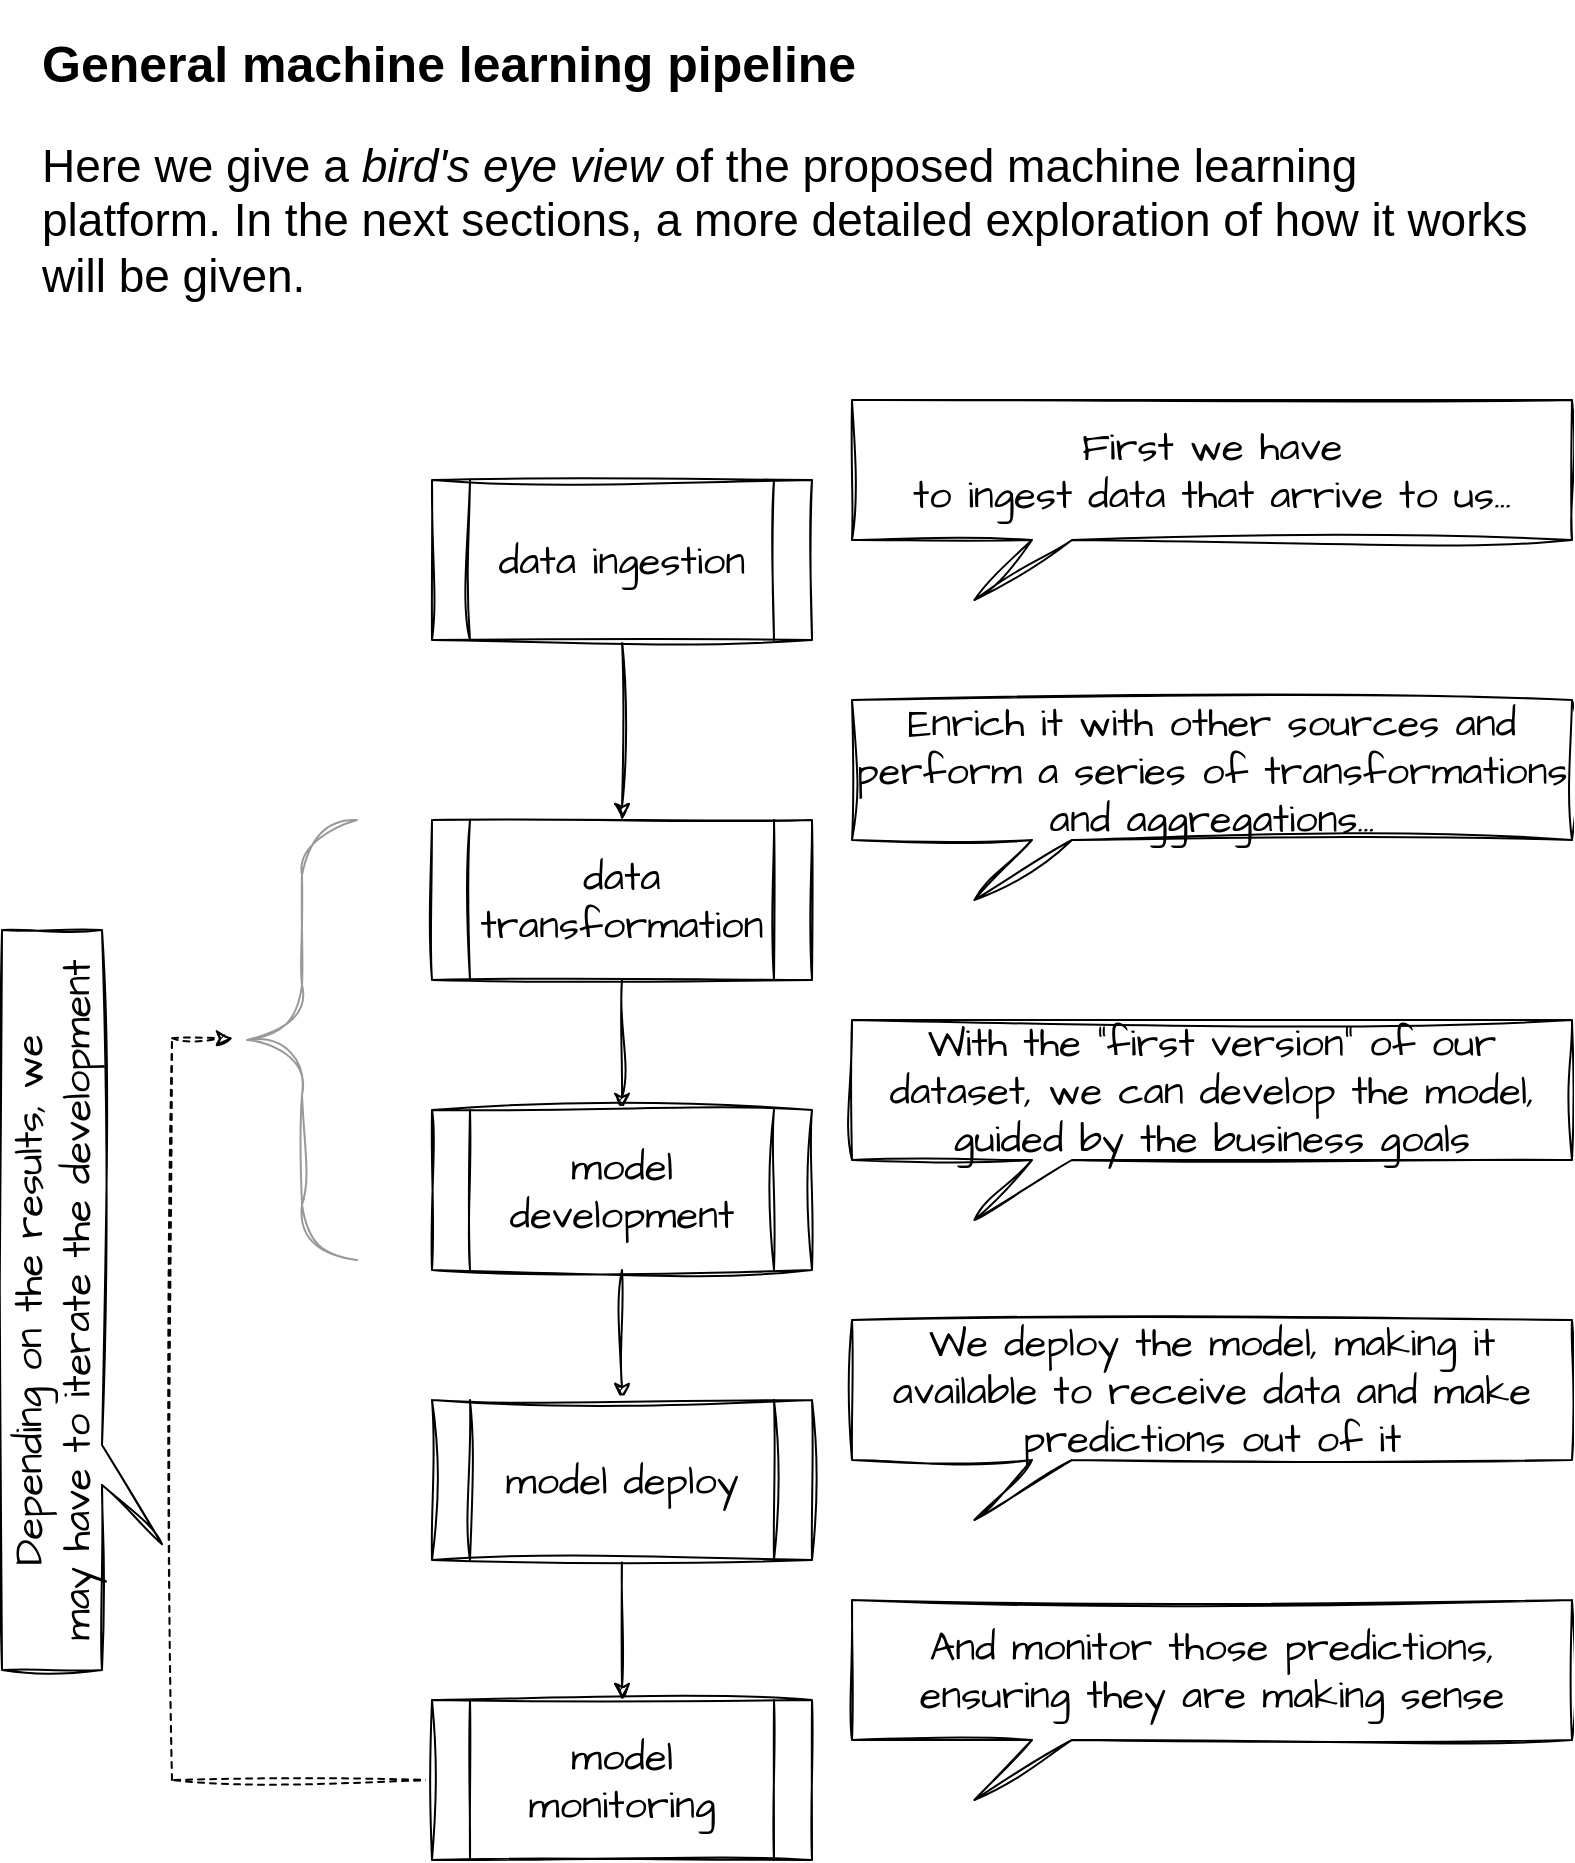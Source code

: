 <mxfile version="20.4.0" type="device" pages="5"><diagram id="6WVYnbTEgm38lUUUvwKo" name="bird's eye view"><mxGraphModel dx="1298" dy="723" grid="1" gridSize="10" guides="1" tooltips="1" connect="1" arrows="1" fold="1" page="1" pageScale="1" pageWidth="827" pageHeight="1169" math="0" shadow="0"><root><mxCell id="0"/><mxCell id="1" parent="0"/><mxCell id="4T22E4tAu8NPKanJZ56_-1" value="&lt;h1 style=&quot;font-size: 25px;&quot;&gt;&lt;font style=&quot;font-size: 25px;&quot;&gt;General machine learning pipeline&lt;/font&gt;&lt;/h1&gt;&lt;p style=&quot;font-size: 23px;&quot;&gt;Here we give a &lt;i&gt;bird's eye view&lt;/i&gt; of the proposed machine learning platform. In the next sections, a more detailed exploration of how it works will be given.&lt;/p&gt;" style="text;html=1;strokeColor=none;fillColor=none;spacing=5;spacingTop=-20;whiteSpace=wrap;overflow=hidden;rounded=0;sketch=1;" vertex="1" parent="1"><mxGeometry x="40" y="40" width="760" height="190" as="geometry"/></mxCell><mxCell id="4T22E4tAu8NPKanJZ56_-92" style="edgeStyle=orthogonalEdgeStyle;rounded=0;sketch=1;hachureGap=4;jiggle=2;orthogonalLoop=1;jettySize=auto;html=1;fontFamily=Architects Daughter;fontSource=https%3A%2F%2Ffonts.googleapis.com%2Fcss%3Ffamily%3DArchitects%2BDaughter;fontSize=20;" edge="1" parent="1" source="4T22E4tAu8NPKanJZ56_-90" target="4T22E4tAu8NPKanJZ56_-91"><mxGeometry relative="1" as="geometry"/></mxCell><mxCell id="4T22E4tAu8NPKanJZ56_-90" value="data ingestion" style="shape=process;whiteSpace=wrap;html=1;backgroundOutline=1;sketch=1;hachureGap=4;jiggle=2;fontFamily=Architects Daughter;fontSource=https%3A%2F%2Ffonts.googleapis.com%2Fcss%3Ffamily%3DArchitects%2BDaughter;fontSize=20;" vertex="1" parent="1"><mxGeometry x="240" y="270" width="190" height="80" as="geometry"/></mxCell><mxCell id="USQ8xky02uRPuMWBhhD3-3" style="edgeStyle=orthogonalEdgeStyle;rounded=0;sketch=1;hachureGap=4;jiggle=2;orthogonalLoop=1;jettySize=auto;html=1;entryX=0.5;entryY=0;entryDx=0;entryDy=0;fontFamily=Architects Daughter;fontSource=https%3A%2F%2Ffonts.googleapis.com%2Fcss%3Ffamily%3DArchitects%2BDaughter;fontSize=20;" edge="1" parent="1" source="4T22E4tAu8NPKanJZ56_-91" target="4T22E4tAu8NPKanJZ56_-93"><mxGeometry relative="1" as="geometry"/></mxCell><mxCell id="4T22E4tAu8NPKanJZ56_-91" value="data transformation" style="shape=process;whiteSpace=wrap;html=1;backgroundOutline=1;sketch=1;hachureGap=4;jiggle=2;fontFamily=Architects Daughter;fontSource=https%3A%2F%2Ffonts.googleapis.com%2Fcss%3Ffamily%3DArchitects%2BDaughter;fontSize=20;" vertex="1" parent="1"><mxGeometry x="240" y="440" width="190" height="80" as="geometry"/></mxCell><mxCell id="USQ8xky02uRPuMWBhhD3-4" style="edgeStyle=orthogonalEdgeStyle;rounded=0;sketch=1;hachureGap=4;jiggle=2;orthogonalLoop=1;jettySize=auto;html=1;fontFamily=Architects Daughter;fontSource=https%3A%2F%2Ffonts.googleapis.com%2Fcss%3Ffamily%3DArchitects%2BDaughter;fontSize=20;" edge="1" parent="1" source="4T22E4tAu8NPKanJZ56_-93" target="4T22E4tAu8NPKanJZ56_-97"><mxGeometry relative="1" as="geometry"/></mxCell><mxCell id="4T22E4tAu8NPKanJZ56_-93" value="model development" style="shape=process;whiteSpace=wrap;html=1;backgroundOutline=1;sketch=1;hachureGap=4;jiggle=2;fontFamily=Architects Daughter;fontSource=https%3A%2F%2Ffonts.googleapis.com%2Fcss%3Ffamily%3DArchitects%2BDaughter;fontSize=20;" vertex="1" parent="1"><mxGeometry x="240" y="585" width="190" height="80" as="geometry"/></mxCell><mxCell id="USQ8xky02uRPuMWBhhD3-5" style="edgeStyle=orthogonalEdgeStyle;rounded=0;sketch=1;hachureGap=4;jiggle=2;orthogonalLoop=1;jettySize=auto;html=1;fontFamily=Architects Daughter;fontSource=https%3A%2F%2Ffonts.googleapis.com%2Fcss%3Ffamily%3DArchitects%2BDaughter;fontSize=20;" edge="1" parent="1" source="4T22E4tAu8NPKanJZ56_-97" target="4T22E4tAu8NPKanJZ56_-98"><mxGeometry relative="1" as="geometry"/></mxCell><mxCell id="4T22E4tAu8NPKanJZ56_-97" value="model deploy" style="shape=process;whiteSpace=wrap;html=1;backgroundOutline=1;sketch=1;hachureGap=4;jiggle=2;fontFamily=Architects Daughter;fontSource=https%3A%2F%2Ffonts.googleapis.com%2Fcss%3Ffamily%3DArchitects%2BDaughter;fontSize=20;" vertex="1" parent="1"><mxGeometry x="240" y="730" width="190" height="80" as="geometry"/></mxCell><mxCell id="USQ8xky02uRPuMWBhhD3-7" style="edgeStyle=orthogonalEdgeStyle;rounded=0;sketch=1;hachureGap=4;jiggle=2;orthogonalLoop=1;jettySize=auto;html=1;entryX=0.504;entryY=0.007;entryDx=0;entryDy=0;entryPerimeter=0;fontFamily=Architects Daughter;fontSource=https%3A%2F%2Ffonts.googleapis.com%2Fcss%3Ffamily%3DArchitects%2BDaughter;fontSize=20;dashed=1;" edge="1" parent="1" source="4T22E4tAu8NPKanJZ56_-98" target="USQ8xky02uRPuMWBhhD3-6"><mxGeometry relative="1" as="geometry"><Array as="points"><mxPoint x="110" y="920"/><mxPoint x="110" y="549"/></Array></mxGeometry></mxCell><mxCell id="4T22E4tAu8NPKanJZ56_-98" value="model monitoring" style="shape=process;whiteSpace=wrap;html=1;backgroundOutline=1;sketch=1;hachureGap=4;jiggle=2;fontFamily=Architects Daughter;fontSource=https%3A%2F%2Ffonts.googleapis.com%2Fcss%3Ffamily%3DArchitects%2BDaughter;fontSize=20;" vertex="1" parent="1"><mxGeometry x="240" y="880" width="190" height="80" as="geometry"/></mxCell><mxCell id="USQ8xky02uRPuMWBhhD3-6" value="" style="labelPosition=right;align=left;strokeWidth=1;shape=mxgraph.mockup.markup.curlyBrace;html=1;shadow=0;dashed=0;strokeColor=#999999;direction=north;sketch=1;hachureGap=4;jiggle=2;fontFamily=Architects Daughter;fontSource=https%3A%2F%2Ffonts.googleapis.com%2Fcss%3Ffamily%3DArchitects%2BDaughter;fontSize=20;" vertex="1" parent="1"><mxGeometry x="140" y="440" width="70" height="220" as="geometry"/></mxCell><mxCell id="USQ8xky02uRPuMWBhhD3-8" value="First we have &lt;br&gt;to ingest data that arrive to us..." style="shape=callout;whiteSpace=wrap;html=1;perimeter=calloutPerimeter;sketch=1;hachureGap=4;jiggle=2;fontFamily=Architects Daughter;fontSource=https%3A%2F%2Ffonts.googleapis.com%2Fcss%3Ffamily%3DArchitects%2BDaughter;fontSize=20;size=30;position=0.25;position2=0.17;" vertex="1" parent="1"><mxGeometry x="450" y="230" width="360" height="100" as="geometry"/></mxCell><mxCell id="USQ8xky02uRPuMWBhhD3-9" value="Enrich it with other sources and perform a series of transformations and aggregations..." style="shape=callout;whiteSpace=wrap;html=1;perimeter=calloutPerimeter;sketch=1;hachureGap=4;jiggle=2;fontFamily=Architects Daughter;fontSource=https%3A%2F%2Ffonts.googleapis.com%2Fcss%3Ffamily%3DArchitects%2BDaughter;fontSize=20;size=30;position=0.25;position2=0.17;" vertex="1" parent="1"><mxGeometry x="450" y="380" width="360" height="100" as="geometry"/></mxCell><mxCell id="USQ8xky02uRPuMWBhhD3-10" value="With the &quot;first version&quot; of our dataset, we can develop the model, guided by the business goals" style="shape=callout;whiteSpace=wrap;html=1;perimeter=calloutPerimeter;sketch=1;hachureGap=4;jiggle=2;fontFamily=Architects Daughter;fontSource=https%3A%2F%2Ffonts.googleapis.com%2Fcss%3Ffamily%3DArchitects%2BDaughter;fontSize=20;size=30;position=0.25;position2=0.17;" vertex="1" parent="1"><mxGeometry x="450" y="540" width="360" height="100" as="geometry"/></mxCell><mxCell id="USQ8xky02uRPuMWBhhD3-11" value="We deploy the model, making it available to receive data and make predictions out of it" style="shape=callout;whiteSpace=wrap;html=1;perimeter=calloutPerimeter;sketch=1;hachureGap=4;jiggle=2;fontFamily=Architects Daughter;fontSource=https%3A%2F%2Ffonts.googleapis.com%2Fcss%3Ffamily%3DArchitects%2BDaughter;fontSize=20;size=30;position=0.25;position2=0.17;" vertex="1" parent="1"><mxGeometry x="450" y="690" width="360" height="100" as="geometry"/></mxCell><mxCell id="USQ8xky02uRPuMWBhhD3-12" value="And monitor those predictions, ensuring they are making sense" style="shape=callout;whiteSpace=wrap;html=1;perimeter=calloutPerimeter;sketch=1;hachureGap=4;jiggle=2;fontFamily=Architects Daughter;fontSource=https%3A%2F%2Ffonts.googleapis.com%2Fcss%3Ffamily%3DArchitects%2BDaughter;fontSize=20;size=30;position=0.25;position2=0.17;" vertex="1" parent="1"><mxGeometry x="450" y="830" width="360" height="100" as="geometry"/></mxCell><mxCell id="USQ8xky02uRPuMWBhhD3-14" value="Depending on the results, we&lt;br&gt;may have to iterate the development" style="shape=callout;whiteSpace=wrap;html=1;perimeter=calloutPerimeter;sketch=1;hachureGap=4;jiggle=2;fontFamily=Architects Daughter;fontSource=https%3A%2F%2Ffonts.googleapis.com%2Fcss%3Ffamily%3DArchitects%2BDaughter;fontSize=20;size=30;position=0.25;position2=0.17;rotation=-90;" vertex="1" parent="1"><mxGeometry x="-120" y="640" width="370" height="80" as="geometry"/></mxCell></root></mxGraphModel></diagram><diagram id="YW7PlGub6UqoMnL0YNGQ" name="up to model development"><mxGraphModel dx="1298" dy="723" grid="1" gridSize="10" guides="1" tooltips="1" connect="1" arrows="1" fold="1" page="1" pageScale="1" pageWidth="827" pageHeight="1169" math="0" shadow="0"><root><mxCell id="0"/><mxCell id="1" parent="0"/><mxCell id="pjZUYcWBMNAyWfWwjMvG-1" value="data transformation" style="rounded=0;whiteSpace=wrap;html=1;sketch=1;verticalAlign=bottom;align=right;fontFamily=Architects Daughter;fontSource=https%3A%2F%2Ffonts.googleapis.com%2Fcss%3Ffamily%3DArchitects%2BDaughter;fontSize=20;" vertex="1" parent="1"><mxGeometry x="30" y="670" width="766" height="280" as="geometry"/></mxCell><mxCell id="pjZUYcWBMNAyWfWwjMvG-2" value="data ingestion" style="rounded=0;whiteSpace=wrap;html=1;verticalAlign=bottom;align=right;sketch=1;fontFamily=Architects Daughter;fontSource=https%3A%2F%2Ffonts.googleapis.com%2Fcss%3Ffamily%3DArchitects%2BDaughter;fontSize=20;" vertex="1" parent="1"><mxGeometry x="32" y="320" width="766" height="190" as="geometry"/></mxCell><mxCell id="pjZUYcWBMNAyWfWwjMvG-3" style="edgeStyle=orthogonalEdgeStyle;rounded=0;orthogonalLoop=1;jettySize=auto;html=1;sketch=1;" edge="1" parent="1" source="pjZUYcWBMNAyWfWwjMvG-4" target="pjZUYcWBMNAyWfWwjMvG-6"><mxGeometry relative="1" as="geometry"/></mxCell><mxCell id="dGg-Y_JKCph25elhxfZc-3" style="edgeStyle=orthogonalEdgeStyle;rounded=0;sketch=1;hachureGap=4;jiggle=2;orthogonalLoop=1;jettySize=auto;html=1;fontFamily=Architects Daughter;fontSource=https%3A%2F%2Ffonts.googleapis.com%2Fcss%3Ffamily%3DArchitects%2BDaughter;fontSize=14;" edge="1" parent="1" source="pjZUYcWBMNAyWfWwjMvG-4" target="dGg-Y_JKCph25elhxfZc-2"><mxGeometry relative="1" as="geometry"/></mxCell><mxCell id="pjZUYcWBMNAyWfWwjMvG-4" value="single file validation&amp;nbsp;" style="shape=process;whiteSpace=wrap;html=1;backgroundOutline=1;sketch=1;fontFamily=Architects Daughter;fontSource=https%3A%2F%2Ffonts.googleapis.com%2Fcss%3Ffamily%3DArchitects%2BDaughter;" vertex="1" parent="1"><mxGeometry x="232" y="390" width="120" height="60" as="geometry"/></mxCell><mxCell id="pjZUYcWBMNAyWfWwjMvG-5" style="edgeStyle=orthogonalEdgeStyle;rounded=0;orthogonalLoop=1;jettySize=auto;html=1;sketch=1;" edge="1" parent="1" source="pjZUYcWBMNAyWfWwjMvG-6" target="pjZUYcWBMNAyWfWwjMvG-7"><mxGeometry relative="1" as="geometry"/></mxCell><mxCell id="pjZUYcWBMNAyWfWwjMvG-6" value="file ingestion process" style="shape=process;whiteSpace=wrap;html=1;backgroundOutline=1;sketch=1;fontFamily=Architects Daughter;fontSource=https%3A%2F%2Ffonts.googleapis.com%2Fcss%3Ffamily%3DArchitects%2BDaughter;" vertex="1" parent="1"><mxGeometry x="406" y="390" width="120" height="60" as="geometry"/></mxCell><mxCell id="pjZUYcWBMNAyWfWwjMvG-7" value="raw&lt;br style=&quot;font-size: 16px;&quot;&gt;data" style="shape=cylinder3;whiteSpace=wrap;html=1;boundedLbl=1;backgroundOutline=1;size=15;sketch=1;fontFamily=Architects Daughter;fontSource=https%3A%2F%2Ffonts.googleapis.com%2Fcss%3Ffamily%3DArchitects%2BDaughter;fontSize=16;" vertex="1" parent="1"><mxGeometry x="606" y="380" width="60" height="80" as="geometry"/></mxCell><mxCell id="pjZUYcWBMNAyWfWwjMvG-8" style="edgeStyle=orthogonalEdgeStyle;rounded=0;orthogonalLoop=1;jettySize=auto;html=1;entryX=0;entryY=0.5;entryDx=0;entryDy=0;sketch=1;" edge="1" parent="1" source="pjZUYcWBMNAyWfWwjMvG-9" target="pjZUYcWBMNAyWfWwjMvG-4"><mxGeometry relative="1" as="geometry"/></mxCell><mxCell id="pjZUYcWBMNAyWfWwjMvG-9" value="" style="whiteSpace=wrap;html=1;shape=mxgraph.basic.document;sketch=1;" vertex="1" parent="1"><mxGeometry x="88" y="370" width="40" height="60" as="geometry"/></mxCell><mxCell id="pjZUYcWBMNAyWfWwjMvG-10" style="edgeStyle=orthogonalEdgeStyle;rounded=0;orthogonalLoop=1;jettySize=auto;html=1;sketch=1;" edge="1" parent="1" source="pjZUYcWBMNAyWfWwjMvG-11" target="pjZUYcWBMNAyWfWwjMvG-4"><mxGeometry relative="1" as="geometry"/></mxCell><mxCell id="pjZUYcWBMNAyWfWwjMvG-11" value="" style="whiteSpace=wrap;html=1;shape=mxgraph.basic.document;sketch=1;" vertex="1" parent="1"><mxGeometry x="98" y="390" width="40" height="60" as="geometry"/></mxCell><mxCell id="pjZUYcWBMNAyWfWwjMvG-12" style="edgeStyle=orthogonalEdgeStyle;rounded=0;orthogonalLoop=1;jettySize=auto;html=1;entryX=0;entryY=0.5;entryDx=0;entryDy=0;sketch=1;" edge="1" parent="1" source="pjZUYcWBMNAyWfWwjMvG-13" target="pjZUYcWBMNAyWfWwjMvG-4"><mxGeometry relative="1" as="geometry"/></mxCell><mxCell id="pjZUYcWBMNAyWfWwjMvG-13" value="" style="whiteSpace=wrap;html=1;shape=mxgraph.basic.document;sketch=1;" vertex="1" parent="1"><mxGeometry x="108" y="410" width="40" height="60" as="geometry"/></mxCell><mxCell id="pjZUYcWBMNAyWfWwjMvG-14" style="edgeStyle=orthogonalEdgeStyle;rounded=0;sketch=1;hachureGap=4;jiggle=2;orthogonalLoop=1;jettySize=auto;html=1;entryX=0;entryY=0;entryDx=0;entryDy=52.5;entryPerimeter=0;fontFamily=Architects Daughter;fontSource=https%3A%2F%2Ffonts.googleapis.com%2Fcss%3Ffamily%3DArchitects%2BDaughter;fontSize=16;" edge="1" parent="1" source="pjZUYcWBMNAyWfWwjMvG-18" target="pjZUYcWBMNAyWfWwjMvG-20"><mxGeometry relative="1" as="geometry"/></mxCell><mxCell id="pjZUYcWBMNAyWfWwjMvG-15" style="edgeStyle=orthogonalEdgeStyle;rounded=0;sketch=1;hachureGap=4;jiggle=2;orthogonalLoop=1;jettySize=auto;html=1;entryX=0;entryY=0.5;entryDx=0;entryDy=0;entryPerimeter=0;fontFamily=Architects Daughter;fontSource=https%3A%2F%2Ffonts.googleapis.com%2Fcss%3Ffamily%3DArchitects%2BDaughter;fontSize=16;" edge="1" parent="1" source="pjZUYcWBMNAyWfWwjMvG-18" target="pjZUYcWBMNAyWfWwjMvG-21"><mxGeometry relative="1" as="geometry"/></mxCell><mxCell id="OeoiRnhttSWhM6bap4WU-4" style="edgeStyle=orthogonalEdgeStyle;rounded=0;sketch=1;hachureGap=4;jiggle=2;orthogonalLoop=1;jettySize=auto;html=1;entryX=1;entryY=0.5;entryDx=0;entryDy=0;fontFamily=Architects Daughter;fontSource=https%3A%2F%2Ffonts.googleapis.com%2Fcss%3Ffamily%3DArchitects%2BDaughter;fontSize=20;" edge="1" parent="1" source="pjZUYcWBMNAyWfWwjMvG-18" target="OeoiRnhttSWhM6bap4WU-3"><mxGeometry relative="1" as="geometry"/></mxCell><mxCell id="OeoiRnhttSWhM6bap4WU-7" style="edgeStyle=orthogonalEdgeStyle;rounded=0;sketch=1;hachureGap=4;jiggle=2;orthogonalLoop=1;jettySize=auto;html=1;fontFamily=Architects Daughter;fontSource=https%3A%2F%2Ffonts.googleapis.com%2Fcss%3Ffamily%3DArchitects%2BDaughter;fontSize=13;" edge="1" parent="1" source="pjZUYcWBMNAyWfWwjMvG-18" target="pjZUYcWBMNAyWfWwjMvG-7"><mxGeometry relative="1" as="geometry"/></mxCell><mxCell id="pjZUYcWBMNAyWfWwjMvG-18" value="Data preparation" style="shape=process;whiteSpace=wrap;html=1;backgroundOutline=1;sketch=1;hachureGap=4;jiggle=2;fontFamily=Architects Daughter;fontSource=https%3A%2F%2Ffonts.googleapis.com%2Fcss%3Ffamily%3DArchitects%2BDaughter;fontSize=15;" vertex="1" parent="1"><mxGeometry x="421" y="780" width="120" height="60" as="geometry"/></mxCell><mxCell id="pjZUYcWBMNAyWfWwjMvG-19" value="&lt;font style=&quot;font-size: 14px;&quot;&gt;transformed&lt;br&gt;data&lt;/font&gt;" style="shape=cylinder3;whiteSpace=wrap;html=1;boundedLbl=1;backgroundOutline=1;size=15;sketch=1;fontFamily=Architects Daughter;fontSource=https%3A%2F%2Ffonts.googleapis.com%2Fcss%3Ffamily%3DArchitects%2BDaughter;" vertex="1" parent="1"><mxGeometry x="91" y="755" width="97" height="110" as="geometry"/></mxCell><mxCell id="pjZUYcWBMNAyWfWwjMvG-20" value="&lt;font style=&quot;font-size: 13px;&quot;&gt;Geographical&lt;br&gt;information&lt;/font&gt;" style="shape=cylinder3;whiteSpace=wrap;html=1;boundedLbl=1;backgroundOutline=1;size=15;sketch=1;fontFamily=Architects Daughter;fontSource=https%3A%2F%2Ffonts.googleapis.com%2Fcss%3Ffamily%3DArchitects%2BDaughter;" vertex="1" parent="1"><mxGeometry x="666" y="710" width="90" height="80" as="geometry"/></mxCell><mxCell id="pjZUYcWBMNAyWfWwjMvG-21" value="&lt;font style=&quot;font-size: 13px;&quot;&gt;third party&lt;br&gt;information&lt;/font&gt;" style="shape=cylinder3;whiteSpace=wrap;html=1;boundedLbl=1;backgroundOutline=1;size=15;sketch=1;fontFamily=Architects Daughter;fontSource=https%3A%2F%2Ffonts.googleapis.com%2Fcss%3Ffamily%3DArchitects%2BDaughter;" vertex="1" parent="1"><mxGeometry x="666" y="840" width="90" height="80" as="geometry"/></mxCell><mxCell id="pjZUYcWBMNAyWfWwjMvG-24" value="&lt;font style=&quot;font-size: 26px;&quot;&gt;...&lt;/font&gt;" style="text;html=1;strokeColor=none;fillColor=none;align=center;verticalAlign=middle;whiteSpace=wrap;rounded=0;sketch=1;hachureGap=4;jiggle=2;fontFamily=Architects Daughter;fontSource=https%3A%2F%2Ffonts.googleapis.com%2Fcss%3Ffamily%3DArchitects%2BDaughter;fontSize=15;" vertex="1" parent="1"><mxGeometry x="681" y="795" width="60" height="30" as="geometry"/></mxCell><mxCell id="pjZUYcWBMNAyWfWwjMvG-31" style="edgeStyle=orthogonalEdgeStyle;rounded=0;sketch=1;hachureGap=4;jiggle=2;orthogonalLoop=1;jettySize=auto;html=1;exitX=0.5;exitY=1;exitDx=0;exitDy=0;fontFamily=Architects Daughter;fontSource=https%3A%2F%2Ffonts.googleapis.com%2Fcss%3Ffamily%3DArchitects%2BDaughter;fontSize=20;" edge="1" parent="1" source="pjZUYcWBMNAyWfWwjMvG-1" target="pjZUYcWBMNAyWfWwjMvG-1"><mxGeometry relative="1" as="geometry"/></mxCell><mxCell id="OeoiRnhttSWhM6bap4WU-1" value="&lt;h1 style=&quot;&quot;&gt;&lt;span style=&quot;background-color: initial; font-size: 25px;&quot;&gt;Feeding data to our model&lt;/span&gt;&lt;/h1&gt;&lt;h1 style=&quot;&quot;&gt;&lt;span style=&quot;font-size: 23px; font-weight: 400;&quot;&gt;First we have to have clean data to consume!&lt;/span&gt;&lt;/h1&gt;" style="text;html=1;strokeColor=none;fillColor=none;spacing=5;spacingTop=-20;whiteSpace=wrap;overflow=hidden;rounded=0;sketch=1;" vertex="1" parent="1"><mxGeometry x="40" y="40" width="760" height="110" as="geometry"/></mxCell><mxCell id="OeoiRnhttSWhM6bap4WU-5" style="edgeStyle=orthogonalEdgeStyle;rounded=0;sketch=1;hachureGap=4;jiggle=2;orthogonalLoop=1;jettySize=auto;html=1;fontFamily=Architects Daughter;fontSource=https%3A%2F%2Ffonts.googleapis.com%2Fcss%3Ffamily%3DArchitects%2BDaughter;fontSize=20;" edge="1" parent="1" source="OeoiRnhttSWhM6bap4WU-3" target="pjZUYcWBMNAyWfWwjMvG-19"><mxGeometry relative="1" as="geometry"/></mxCell><mxCell id="OeoiRnhttSWhM6bap4WU-3" value="Data&lt;br&gt;dump" style="shape=process;whiteSpace=wrap;html=1;backgroundOutline=1;sketch=1;hachureGap=4;jiggle=2;fontFamily=Architects Daughter;fontSource=https%3A%2F%2Ffonts.googleapis.com%2Fcss%3Ffamily%3DArchitects%2BDaughter;fontSize=15;" vertex="1" parent="1"><mxGeometry x="260" y="780" width="120" height="60" as="geometry"/></mxCell><mxCell id="dGg-Y_JKCph25elhxfZc-1" value="A series of files containing the data arrive and we perform some validations, to ensure they are correctly formatted and contain the expected fields. After that, we perform a process to ingest data into a raw database." style="shape=callout;whiteSpace=wrap;html=1;perimeter=calloutPerimeter;sketch=1;hachureGap=4;jiggle=2;fontFamily=Architects Daughter;fontSource=https%3A%2F%2Ffonts.googleapis.com%2Fcss%3Ffamily%3DArchitects%2BDaughter;fontSize=14;" vertex="1" parent="1"><mxGeometry x="351" y="200" width="445" height="120" as="geometry"/></mxCell><mxCell id="dGg-Y_JKCph25elhxfZc-2" value="Warning if error % is too high" style="rounded=1;whiteSpace=wrap;html=1;arcSize=50;strokeColor=none;strokeWidth=1;fillColor=#FFBC26;fontColor=#000000;whiteSpace=wrap;align=center;verticalAlign=middle;spacingLeft=0;fontStyle=1;fontSize=14;spacing=10;sketch=1;hachureGap=4;jiggle=2;fontFamily=Architects Daughter;fontSource=https%3A%2F%2Ffonts.googleapis.com%2Fcss%3Ffamily%3DArchitects%2BDaughter;" vertex="1" parent="1"><mxGeometry x="213.75" y="330" width="156.5" height="40" as="geometry"/></mxCell><mxCell id="dGg-Y_JKCph25elhxfZc-5" value="Once we have ingested the data, we can merge fields from other datasets of interest, clean data, run all steps that involve aggregations, statistical calculations, and more. In the end, we save the transformed dataset to be consumed by the model." style="shape=callout;whiteSpace=wrap;html=1;perimeter=calloutPerimeter;sketch=1;hachureGap=4;jiggle=2;fontFamily=Architects Daughter;fontSource=https%3A%2F%2Ffonts.googleapis.com%2Fcss%3Ffamily%3DArchitects%2BDaughter;fontSize=14;position2=0.54;" vertex="1" parent="1"><mxGeometry x="30" y="540" width="445" height="120" as="geometry"/></mxCell></root></mxGraphModel></diagram><diagram id="vZ9OSE5JKaDnE--00Ia2" name="deploy &amp; model monitoring"><mxGraphModel dx="1298" dy="723" grid="1" gridSize="10" guides="1" tooltips="1" connect="1" arrows="1" fold="1" page="1" pageScale="1" pageWidth="827" pageHeight="1169" math="0" shadow="0"><root><mxCell id="0"/><mxCell id="1" parent="0"/><mxCell id="ASHYQNR1Q5_elvpxpa33-7" value="model monitoring" style="rounded=0;whiteSpace=wrap;html=1;verticalAlign=bottom;align=right;sketch=1;fontFamily=Architects Daughter;fontSource=https%3A%2F%2Ffonts.googleapis.com%2Fcss%3Ffamily%3DArchitects%2BDaughter;fontSize=20;" vertex="1" parent="1"><mxGeometry x="40" y="970" width="766" height="180" as="geometry"/></mxCell><mxCell id="qjvue-ZPYrLCcD1me_hX-23" value="batch" style="rounded=0;whiteSpace=wrap;html=1;sketch=1;hachureGap=4;jiggle=2;fontFamily=Architects Daughter;fontSource=https%3A%2F%2Ffonts.googleapis.com%2Fcss%3Ffamily%3DArchitects%2BDaughter;fontSize=14;verticalAlign=bottom;" vertex="1" parent="1"><mxGeometry x="85" y="990" width="95" height="150" as="geometry"/></mxCell><mxCell id="YjMOt2MhaCKg7nJ4O3JN-1" value="&lt;h1 style=&quot;&quot;&gt;&lt;span style=&quot;background-color: initial; font-size: 25px;&quot;&gt;Model development&lt;/span&gt;&lt;/h1&gt;&lt;h1 style=&quot;&quot;&gt;&lt;span style=&quot;font-size: 23px; font-weight: 400;&quot;&gt;It's time to develop our model!&lt;/span&gt;&lt;/h1&gt;" style="text;html=1;strokeColor=none;fillColor=none;spacing=5;spacingTop=-20;whiteSpace=wrap;overflow=hidden;rounded=0;sketch=1;" vertex="1" parent="1"><mxGeometry x="40" y="40" width="760" height="190" as="geometry"/></mxCell><mxCell id="Dr4r6GPugQtOm7gEBvnd-1" value="model deploy" style="rounded=0;whiteSpace=wrap;html=1;verticalAlign=bottom;align=right;sketch=1;fontFamily=Architects Daughter;fontSource=https%3A%2F%2Ffonts.googleapis.com%2Fcss%3Ffamily%3DArchitects%2BDaughter;fontSize=20;" vertex="1" parent="1"><mxGeometry x="37" y="660" width="766" height="180" as="geometry"/></mxCell><mxCell id="ASHYQNR1Q5_elvpxpa33-8" value="predictions" style="shape=cylinder3;whiteSpace=wrap;html=1;boundedLbl=1;backgroundOutline=1;size=15;sketch=1;hachureGap=4;jiggle=2;fontFamily=Architects Daughter;fontSource=https%3A%2F%2Ffonts.googleapis.com%2Fcss%3Ffamily%3DArchitects%2BDaughter;fontSize=14;" vertex="1" parent="1"><mxGeometry x="585" y="1025" width="60" height="80" as="geometry"/></mxCell><mxCell id="ASHYQNR1Q5_elvpxpa33-11" value="We use the model to make predictions of the data batch and store the results to analyse model quality, perform audits..." style="shape=callout;whiteSpace=wrap;html=1;perimeter=calloutPerimeter;sketch=1;hachureGap=4;jiggle=2;fontFamily=Architects Daughter;fontSource=https%3A%2F%2Ffonts.googleapis.com%2Fcss%3Ffamily%3DArchitects%2BDaughter;fontSize=14;size=30;position=0.17;position2=0.08;" vertex="1" parent="1"><mxGeometry x="460" y="880" width="343" height="90" as="geometry"/></mxCell><mxCell id="8IvNH2EQ92fWUldAPg9U-1" value="model development" style="rounded=0;whiteSpace=wrap;html=1;sketch=1;verticalAlign=top;align=right;fontFamily=Architects Daughter;fontSource=https%3A%2F%2Ffonts.googleapis.com%2Fcss%3Ffamily%3DArchitects%2BDaughter;fontSize=20;" vertex="1" parent="1"><mxGeometry x="34" y="240" width="766" height="280" as="geometry"/></mxCell><mxCell id="8IvNH2EQ92fWUldAPg9U-4" style="edgeStyle=orthogonalEdgeStyle;rounded=0;sketch=1;hachureGap=4;jiggle=2;orthogonalLoop=1;jettySize=auto;html=1;fontFamily=Architects Daughter;fontSource=https%3A%2F%2Ffonts.googleapis.com%2Fcss%3Ffamily%3DArchitects%2BDaughter;fontSize=14;" edge="1" parent="1" source="8IvNH2EQ92fWUldAPg9U-5" target="8IvNH2EQ92fWUldAPg9U-7"><mxGeometry relative="1" as="geometry"/></mxCell><mxCell id="Ags47CLwEw9BouFvsQqp-6" style="edgeStyle=orthogonalEdgeStyle;rounded=0;sketch=1;hachureGap=4;jiggle=2;orthogonalLoop=1;jettySize=auto;html=1;entryX=1;entryY=0.5;entryDx=0;entryDy=0;fontFamily=Architects Daughter;fontSource=https%3A%2F%2Ffonts.googleapis.com%2Fcss%3Ffamily%3DArchitects%2BDaughter;fontSize=14;" edge="1" parent="1" source="8IvNH2EQ92fWUldAPg9U-5" target="Ags47CLwEw9BouFvsQqp-5"><mxGeometry relative="1" as="geometry"/></mxCell><mxCell id="Ags47CLwEw9BouFvsQqp-7" style="edgeStyle=orthogonalEdgeStyle;rounded=0;sketch=1;hachureGap=4;jiggle=2;orthogonalLoop=1;jettySize=auto;html=1;fontFamily=Architects Daughter;fontSource=https%3A%2F%2Ffonts.googleapis.com%2Fcss%3Ffamily%3DArchitects%2BDaughter;fontSize=14;" edge="1" parent="1" source="8IvNH2EQ92fWUldAPg9U-5" target="Ags47CLwEw9BouFvsQqp-1"><mxGeometry relative="1" as="geometry"/></mxCell><mxCell id="Ags47CLwEw9BouFvsQqp-8" style="edgeStyle=orthogonalEdgeStyle;rounded=0;sketch=1;hachureGap=4;jiggle=2;orthogonalLoop=1;jettySize=auto;html=1;entryX=1;entryY=0.5;entryDx=0;entryDy=0;fontFamily=Architects Daughter;fontSource=https%3A%2F%2Ffonts.googleapis.com%2Fcss%3Ffamily%3DArchitects%2BDaughter;fontSize=14;" edge="1" parent="1" source="8IvNH2EQ92fWUldAPg9U-5" target="Ags47CLwEw9BouFvsQqp-2"><mxGeometry relative="1" as="geometry"/></mxCell><mxCell id="8IvNH2EQ92fWUldAPg9U-5" value="metrics&lt;br&gt;definition" style="shape=process;whiteSpace=wrap;html=1;backgroundOutline=1;sketch=1;hachureGap=4;jiggle=2;fontFamily=Architects Daughter;fontSource=https%3A%2F%2Ffonts.googleapis.com%2Fcss%3Ffamily%3DArchitects%2BDaughter;fontSize=14;" vertex="1" parent="1"><mxGeometry x="265" y="350" width="120" height="60" as="geometry"/></mxCell><mxCell id="8IvNH2EQ92fWUldAPg9U-6" style="edgeStyle=orthogonalEdgeStyle;rounded=0;sketch=1;hachureGap=4;jiggle=2;orthogonalLoop=1;jettySize=auto;html=1;fontFamily=Architects Daughter;fontSource=https%3A%2F%2Ffonts.googleapis.com%2Fcss%3Ffamily%3DArchitects%2BDaughter;fontSize=14;" edge="1" parent="1" source="8IvNH2EQ92fWUldAPg9U-7" target="8IvNH2EQ92fWUldAPg9U-9"><mxGeometry relative="1" as="geometry"/></mxCell><mxCell id="8IvNH2EQ92fWUldAPg9U-7" value="model&lt;br&gt;development" style="shape=process;whiteSpace=wrap;html=1;backgroundOutline=1;sketch=1;hachureGap=4;jiggle=2;fontFamily=Architects Daughter;fontSource=https%3A%2F%2Ffonts.googleapis.com%2Fcss%3Ffamily%3DArchitects%2BDaughter;fontSize=14;" vertex="1" parent="1"><mxGeometry x="451" y="350" width="120" height="60" as="geometry"/></mxCell><mxCell id="qjvue-ZPYrLCcD1me_hX-6" style="edgeStyle=orthogonalEdgeStyle;rounded=0;sketch=1;hachureGap=4;jiggle=2;orthogonalLoop=1;jettySize=auto;html=1;fontFamily=Architects Daughter;fontSource=https%3A%2F%2Ffonts.googleapis.com%2Fcss%3Ffamily%3DArchitects%2BDaughter;fontSize=29;" edge="1" parent="1" source="8IvNH2EQ92fWUldAPg9U-9" target="qjvue-ZPYrLCcD1me_hX-4"><mxGeometry relative="1" as="geometry"/></mxCell><mxCell id="8IvNH2EQ92fWUldAPg9U-9" value="Model&lt;br&gt;artefact" style="rounded=0;whiteSpace=wrap;html=1;sketch=1;hachureGap=4;jiggle=2;fontFamily=Architects Daughter;fontSource=https%3A%2F%2Ffonts.googleapis.com%2Fcss%3Ffamily%3DArchitects%2BDaughter;fontSize=14;" vertex="1" parent="1"><mxGeometry x="666" y="350" width="120" height="60" as="geometry"/></mxCell><mxCell id="Ags47CLwEw9BouFvsQqp-1" value="Business&lt;br&gt;goals" style="rounded=1;whiteSpace=wrap;html=1;sketch=1;hachureGap=4;jiggle=2;fontFamily=Architects Daughter;fontSource=https%3A%2F%2Ffonts.googleapis.com%2Fcss%3Ffamily%3DArchitects%2BDaughter;fontSize=14;" vertex="1" parent="1"><mxGeometry x="85" y="350" width="120" height="60" as="geometry"/></mxCell><mxCell id="Ags47CLwEw9BouFvsQqp-2" value="Business&lt;br&gt;constraints" style="rounded=1;whiteSpace=wrap;html=1;sketch=1;hachureGap=4;jiggle=2;fontFamily=Architects Daughter;fontSource=https%3A%2F%2Ffonts.googleapis.com%2Fcss%3Ffamily%3DArchitects%2BDaughter;fontSize=14;" vertex="1" parent="1"><mxGeometry x="85" y="430" width="120" height="60" as="geometry"/></mxCell><mxCell id="Ags47CLwEw9BouFvsQqp-5" value="Business&lt;br&gt;problem" style="rounded=1;whiteSpace=wrap;html=1;sketch=1;hachureGap=4;jiggle=2;fontFamily=Architects Daughter;fontSource=https%3A%2F%2Ffonts.googleapis.com%2Fcss%3Ffamily%3DArchitects%2BDaughter;fontSize=14;" vertex="1" parent="1"><mxGeometry x="85" y="260" width="120" height="60" as="geometry"/></mxCell><mxCell id="qjvue-ZPYrLCcD1me_hX-1" value="Guided by the business problem and goals, we start modeling. We test different algorithms, features, and optimizations... We may find that we have to go back to the previous steps...&amp;nbsp;" style="shape=callout;whiteSpace=wrap;html=1;perimeter=calloutPerimeter;sketch=1;hachureGap=4;jiggle=2;fontFamily=Architects Daughter;fontSource=https%3A%2F%2Ffonts.googleapis.com%2Fcss%3Ffamily%3DArchitects%2BDaughter;fontSize=14;" vertex="1" parent="1"><mxGeometry x="430" y="130" width="370" height="110" as="geometry"/></mxCell><mxCell id="qjvue-ZPYrLCcD1me_hX-7" value="No" style="edgeStyle=orthogonalEdgeStyle;rounded=0;sketch=1;hachureGap=4;jiggle=2;orthogonalLoop=1;jettySize=auto;html=1;fontFamily=Architects Daughter;fontSource=https%3A%2F%2Ffonts.googleapis.com%2Fcss%3Ffamily%3DArchitects%2BDaughter;fontSize=29;" edge="1" parent="1" source="qjvue-ZPYrLCcD1me_hX-4" target="8IvNH2EQ92fWUldAPg9U-7"><mxGeometry x="-0.685" y="5" relative="1" as="geometry"><mxPoint as="offset"/></mxGeometry></mxCell><mxCell id="qjvue-ZPYrLCcD1me_hX-11" value="Yes" style="edgeStyle=orthogonalEdgeStyle;rounded=0;sketch=1;hachureGap=4;jiggle=2;orthogonalLoop=1;jettySize=auto;html=1;fontFamily=Architects Daughter;fontSource=https%3A%2F%2Ffonts.googleapis.com%2Fcss%3Ffamily%3DArchitects%2BDaughter;fontSize=29;" edge="1" parent="1" source="qjvue-ZPYrLCcD1me_hX-4"><mxGeometry relative="1" as="geometry"><mxPoint x="349.871" y="790" as="targetPoint"/><Array as="points"><mxPoint x="726" y="790"/></Array></mxGeometry></mxCell><mxCell id="qjvue-ZPYrLCcD1me_hX-4" value="is model&lt;br&gt;ok?" style="rhombus;whiteSpace=wrap;html=1;sketch=1;hachureGap=4;jiggle=2;fontFamily=Architects Daughter;fontSource=https%3A%2F%2Ffonts.googleapis.com%2Fcss%3Ffamily%3DArchitects%2BDaughter;fontSize=14;" vertex="1" parent="1"><mxGeometry x="681" y="680" width="90" height="90" as="geometry"/></mxCell><mxCell id="qjvue-ZPYrLCcD1me_hX-12" value="If the model passes the quality tests, we can run the deploy process and sabe the details of the deployed model on a model registry" style="shape=callout;whiteSpace=wrap;html=1;perimeter=calloutPerimeter;sketch=1;hachureGap=4;jiggle=2;fontFamily=Architects Daughter;fontSource=https%3A%2F%2Ffonts.googleapis.com%2Fcss%3Ffamily%3DArchitects%2BDaughter;fontSize=14;position2=0.59;" vertex="1" parent="1"><mxGeometry x="40" y="550" width="310" height="100" as="geometry"/></mxCell><mxCell id="qjvue-ZPYrLCcD1me_hX-15" style="edgeStyle=orthogonalEdgeStyle;rounded=0;sketch=1;hachureGap=4;jiggle=2;orthogonalLoop=1;jettySize=auto;html=1;fontFamily=Architects Daughter;fontSource=https%3A%2F%2Ffonts.googleapis.com%2Fcss%3Ffamily%3DArchitects%2BDaughter;fontSize=14;" edge="1" parent="1" source="qjvue-ZPYrLCcD1me_hX-13" target="qjvue-ZPYrLCcD1me_hX-14"><mxGeometry relative="1" as="geometry"/></mxCell><mxCell id="murYKKvtgFlrO3w5bTFl-3" style="edgeStyle=orthogonalEdgeStyle;rounded=0;sketch=1;hachureGap=4;jiggle=2;orthogonalLoop=1;jettySize=auto;html=1;fontFamily=Architects Daughter;fontSource=https%3A%2F%2Ffonts.googleapis.com%2Fcss%3Ffamily%3DArchitects%2BDaughter;fontSize=14;" edge="1" parent="1" source="qjvue-ZPYrLCcD1me_hX-13" target="murYKKvtgFlrO3w5bTFl-2"><mxGeometry relative="1" as="geometry"/></mxCell><mxCell id="qjvue-ZPYrLCcD1me_hX-13" value="deploy process" style="shape=process;whiteSpace=wrap;html=1;backgroundOutline=1;sketch=1;hachureGap=4;jiggle=2;fontFamily=Architects Daughter;fontSource=https%3A%2F%2Ffonts.googleapis.com%2Fcss%3Ffamily%3DArchitects%2BDaughter;fontSize=14;" vertex="1" parent="1"><mxGeometry x="230" y="760" width="120" height="60" as="geometry"/></mxCell><mxCell id="avQPDhitf2T3Kp4wUUov-2" style="edgeStyle=orthogonalEdgeStyle;rounded=0;sketch=1;hachureGap=4;jiggle=2;orthogonalLoop=1;jettySize=auto;html=1;entryX=0;entryY=0;entryDx=0;entryDy=22.5;entryPerimeter=0;fontFamily=Architects Daughter;fontSource=https%3A%2F%2Ffonts.googleapis.com%2Fcss%3Ffamily%3DArchitects%2BDaughter;fontSize=14;" edge="1" parent="1" source="qjvue-ZPYrLCcD1me_hX-14" target="avQPDhitf2T3Kp4wUUov-1"><mxGeometry relative="1" as="geometry"/></mxCell><mxCell id="avQPDhitf2T3Kp4wUUov-3" style="edgeStyle=orthogonalEdgeStyle;rounded=0;sketch=1;hachureGap=4;jiggle=2;orthogonalLoop=1;jettySize=auto;html=1;entryX=0;entryY=0.25;entryDx=0;entryDy=0;fontFamily=Architects Daughter;fontSource=https%3A%2F%2Ffonts.googleapis.com%2Fcss%3Ffamily%3DArchitects%2BDaughter;fontSize=14;" edge="1" parent="1" source="qjvue-ZPYrLCcD1me_hX-14" target="qjvue-ZPYrLCcD1me_hX-28"><mxGeometry relative="1" as="geometry"/></mxCell><mxCell id="qjvue-ZPYrLCcD1me_hX-14" value="my model" style="rounded=0;whiteSpace=wrap;html=1;sketch=1;hachureGap=4;jiggle=2;fontFamily=Architects Daughter;fontSource=https%3A%2F%2Ffonts.googleapis.com%2Fcss%3Ffamily%3DArchitects%2BDaughter;fontSize=14;" vertex="1" parent="1"><mxGeometry x="230" y="1010" width="120" height="60" as="geometry"/></mxCell><mxCell id="avQPDhitf2T3Kp4wUUov-5" style="edgeStyle=orthogonalEdgeStyle;rounded=0;sketch=1;hachureGap=4;jiggle=2;orthogonalLoop=1;jettySize=auto;html=1;entryX=0;entryY=0.75;entryDx=0;entryDy=0;fontFamily=Architects Daughter;fontSource=https%3A%2F%2Ffonts.googleapis.com%2Fcss%3Ffamily%3DArchitects%2BDaughter;fontSize=14;" edge="1" parent="1" source="qjvue-ZPYrLCcD1me_hX-16" target="qjvue-ZPYrLCcD1me_hX-14"><mxGeometry relative="1" as="geometry"/></mxCell><mxCell id="qjvue-ZPYrLCcD1me_hX-16" value="" style="shape=image;html=1;verticalAlign=top;verticalLabelPosition=bottom;labelBackgroundColor=#ffffff;imageAspect=0;aspect=fixed;image=https://cdn3.iconfinder.com/data/icons/user-interface-169/32/dicument-128.png;sketch=1;hachureGap=4;jiggle=2;fontFamily=Architects Daughter;fontSource=https%3A%2F%2Ffonts.googleapis.com%2Fcss%3Ffamily%3DArchitects%2BDaughter;fontSize=14;" vertex="1" parent="1"><mxGeometry x="102.5" y="1060" width="60" height="60" as="geometry"/></mxCell><mxCell id="avQPDhitf2T3Kp4wUUov-4" style="edgeStyle=orthogonalEdgeStyle;rounded=0;sketch=1;hachureGap=4;jiggle=2;orthogonalLoop=1;jettySize=auto;html=1;entryX=0;entryY=0.25;entryDx=0;entryDy=0;fontFamily=Architects Daughter;fontSource=https%3A%2F%2Ffonts.googleapis.com%2Fcss%3Ffamily%3DArchitects%2BDaughter;fontSize=14;" edge="1" parent="1" source="qjvue-ZPYrLCcD1me_hX-21" target="qjvue-ZPYrLCcD1me_hX-14"><mxGeometry relative="1" as="geometry"/></mxCell><mxCell id="qjvue-ZPYrLCcD1me_hX-21" value="" style="shape=image;html=1;verticalAlign=top;verticalLabelPosition=bottom;labelBackgroundColor=#ffffff;imageAspect=0;aspect=fixed;image=https://cdn3.iconfinder.com/data/icons/user-interface-169/32/dicument-128.png;sketch=1;hachureGap=4;jiggle=2;fontFamily=Architects Daughter;fontSource=https%3A%2F%2Ffonts.googleapis.com%2Fcss%3Ffamily%3DArchitects%2BDaughter;fontSize=14;" vertex="1" parent="1"><mxGeometry x="102.5" y="1000" width="60" height="60" as="geometry"/></mxCell><mxCell id="murYKKvtgFlrO3w5bTFl-1" style="edgeStyle=orthogonalEdgeStyle;rounded=0;sketch=1;hachureGap=4;jiggle=2;orthogonalLoop=1;jettySize=auto;html=1;fontFamily=Architects Daughter;fontSource=https%3A%2F%2Ffonts.googleapis.com%2Fcss%3Ffamily%3DArchitects%2BDaughter;fontSize=14;" edge="1" parent="1" source="qjvue-ZPYrLCcD1me_hX-28" target="ASHYQNR1Q5_elvpxpa33-8"><mxGeometry relative="1" as="geometry"/></mxCell><mxCell id="qjvue-ZPYrLCcD1me_hX-28" value="predictions" style="rounded=0;whiteSpace=wrap;html=1;sketch=1;hachureGap=4;jiggle=2;fontFamily=Architects Daughter;fontSource=https%3A%2F%2Ffonts.googleapis.com%2Fcss%3Ffamily%3DArchitects%2BDaughter;fontSize=14;verticalAlign=bottom;" vertex="1" parent="1"><mxGeometry x="400" y="990" width="95" height="150" as="geometry"/></mxCell><mxCell id="qjvue-ZPYrLCcD1me_hX-29" value="" style="shape=image;html=1;verticalAlign=top;verticalLabelPosition=bottom;labelBackgroundColor=#ffffff;imageAspect=0;aspect=fixed;image=https://cdn3.iconfinder.com/data/icons/user-interface-169/32/dicument-128.png;sketch=1;hachureGap=4;jiggle=2;fontFamily=Architects Daughter;fontSource=https%3A%2F%2Ffonts.googleapis.com%2Fcss%3Ffamily%3DArchitects%2BDaughter;fontSize=14;" vertex="1" parent="1"><mxGeometry x="417.5" y="1060" width="60" height="60" as="geometry"/></mxCell><mxCell id="qjvue-ZPYrLCcD1me_hX-30" value="" style="shape=image;html=1;verticalAlign=top;verticalLabelPosition=bottom;labelBackgroundColor=#ffffff;imageAspect=0;aspect=fixed;image=https://cdn3.iconfinder.com/data/icons/user-interface-169/32/dicument-128.png;sketch=1;hachureGap=4;jiggle=2;fontFamily=Architects Daughter;fontSource=https%3A%2F%2Ffonts.googleapis.com%2Fcss%3Ffamily%3DArchitects%2BDaughter;fontSize=14;" vertex="1" parent="1"><mxGeometry x="417.5" y="1000" width="60" height="60" as="geometry"/></mxCell><mxCell id="murYKKvtgFlrO3w5bTFl-2" value="model&lt;br&gt;registry" style="shape=cylinder3;whiteSpace=wrap;html=1;boundedLbl=1;backgroundOutline=1;size=15;sketch=1;hachureGap=4;jiggle=2;fontFamily=Architects Daughter;fontSource=https%3A%2F%2Ffonts.googleapis.com%2Fcss%3Ffamily%3DArchitects%2BDaughter;fontSize=14;" vertex="1" parent="1"><mxGeometry x="70" y="750" width="60" height="80" as="geometry"/></mxCell><mxCell id="avQPDhitf2T3Kp4wUUov-1" value="" style="shape=cylinder3;whiteSpace=wrap;html=1;boundedLbl=1;backgroundOutline=1;size=15;sketch=1;fontFamily=Architects Daughter;fontSource=https%3A%2F%2Ffonts.googleapis.com%2Fcss%3Ffamily%3DArchitects%2BDaughter;" vertex="1" parent="1"><mxGeometry x="330" y="1080" width="40" height="60" as="geometry"/></mxCell></root></mxGraphModel></diagram><diagram id="7xVLfkkD_v93VhnnoVEJ" name="Picking up tech pieces"><mxGraphModel dx="1298" dy="723" grid="1" gridSize="10" guides="1" tooltips="1" connect="1" arrows="1" fold="1" page="1" pageScale="1" pageWidth="827" pageHeight="1169" math="0" shadow="0"><root><mxCell id="0"/><mxCell id="1" parent="0"/><mxCell id="bsRJPmEe08xfyhKxaIgB-6" style="edgeStyle=orthogonalEdgeStyle;rounded=0;sketch=1;hachureGap=4;jiggle=2;orthogonalLoop=1;jettySize=auto;html=1;entryX=0.5;entryY=1;entryDx=0;entryDy=0;fontFamily=Architects Daughter;fontSource=https%3A%2F%2Ffonts.googleapis.com%2Fcss%3Ffamily%3DArchitects%2BDaughter;fontSize=14;" edge="1" parent="1" source="bsRJPmEe08xfyhKxaIgB-2" target="A1_4nvI885jQ_QqyZ3mI-51"><mxGeometry relative="1" as="geometry"><Array as="points"><mxPoint x="680.74" y="1050"/><mxPoint x="417.74" y="1050"/></Array></mxGeometry></mxCell><mxCell id="bsRJPmEe08xfyhKxaIgB-2" value="A prototype space, for data cientists play with data and develop their models" style="rounded=0;whiteSpace=wrap;html=1;sketch=1;hachureGap=4;jiggle=2;fontFamily=Architects Daughter;fontSource=https%3A%2F%2Ffonts.googleapis.com%2Fcss%3Ffamily%3DArchitects%2BDaughter;fontSize=14;verticalAlign=bottom;" vertex="1" parent="1"><mxGeometry x="562.74" y="610" width="235" height="395" as="geometry"/></mxCell><mxCell id="A1_4nvI885jQ_QqyZ3mI-53" value="Once a model is updated, with a commit, we use Jenkins to perform the build and run metrics validations. MLFlow is used as a model registry and deploys our model." style="rounded=0;whiteSpace=wrap;html=1;sketch=1;hachureGap=4;jiggle=2;fontFamily=Architects Daughter;fontSource=https%3A%2F%2Ffonts.googleapis.com%2Fcss%3Ffamily%3DArchitects%2BDaughter;fontSize=14;verticalAlign=bottom;" vertex="1" parent="1"><mxGeometry x="29.0" y="607.83" width="235" height="395" as="geometry"/></mxCell><mxCell id="bsRJPmEe08xfyhKxaIgB-8" style="edgeStyle=orthogonalEdgeStyle;rounded=0;sketch=1;hachureGap=4;jiggle=2;orthogonalLoop=1;jettySize=auto;html=1;entryX=0.461;entryY=0;entryDx=0;entryDy=0;entryPerimeter=0;fontFamily=Architects Daughter;fontSource=https%3A%2F%2Ffonts.googleapis.com%2Fcss%3Ffamily%3DArchitects%2BDaughter;fontSize=14;" edge="1" parent="1" source="A1_4nvI885jQ_QqyZ3mI-51" target="A1_4nvI885jQ_QqyZ3mI-53"><mxGeometry relative="1" as="geometry"><Array as="points"><mxPoint x="417.74" y="570"/><mxPoint x="137.74" y="570"/></Array></mxGeometry></mxCell><mxCell id="A1_4nvI885jQ_QqyZ3mI-51" value="We encapsulate the model with a docker file and keep the development tracked by using git" style="rounded=0;whiteSpace=wrap;html=1;sketch=1;hachureGap=4;jiggle=2;fontFamily=Architects Daughter;fontSource=https%3A%2F%2Ffonts.googleapis.com%2Fcss%3Ffamily%3DArchitects%2BDaughter;fontSize=14;verticalAlign=bottom;" vertex="1" parent="1"><mxGeometry x="300.24" y="610" width="235" height="395" as="geometry"/></mxCell><mxCell id="A1_4nvI885jQ_QqyZ3mI-8" style="edgeStyle=orthogonalEdgeStyle;rounded=0;sketch=1;hachureGap=4;jiggle=2;orthogonalLoop=1;jettySize=auto;html=1;fontFamily=Architects Daughter;fontSource=https%3A%2F%2Ffonts.googleapis.com%2Fcss%3Ffamily%3DArchitects%2BDaughter;fontSize=14;" edge="1" parent="1" source="Pl-_po96FlAZK8xr-_q5-2" target="A1_4nvI885jQ_QqyZ3mI-1"><mxGeometry relative="1" as="geometry"/></mxCell><mxCell id="Pl-_po96FlAZK8xr-_q5-2" value="" style="sketch=0;outlineConnect=0;fontColor=#232F3E;gradientColor=none;fillColor=#3F8624;strokeColor=none;dashed=0;verticalLabelPosition=bottom;verticalAlign=top;align=center;html=1;fontSize=12;fontStyle=0;aspect=fixed;pointerEvents=1;shape=mxgraph.aws4.bucket;hachureGap=4;jiggle=2;fontFamily=Architects Daughter;fontSource=https%3A%2F%2Ffonts.googleapis.com%2Fcss%3Ffamily%3DArchitects%2BDaughter;" vertex="1" parent="1"><mxGeometry x="164" y="375" width="57.69" height="60" as="geometry"/></mxCell><mxCell id="A1_4nvI885jQ_QqyZ3mI-1" value="Databricks Spark streaming" style="rounded=0;whiteSpace=wrap;html=1;sketch=1;hachureGap=4;jiggle=2;fontFamily=Architects Daughter;fontSource=https%3A%2F%2Ffonts.googleapis.com%2Fcss%3Ffamily%3DArchitects%2BDaughter;fontSize=14;verticalAlign=bottom;" vertex="1" parent="1"><mxGeometry x="289.51" y="305" width="484.49" height="200" as="geometry"/></mxCell><mxCell id="A1_4nvI885jQ_QqyZ3mI-3" style="edgeStyle=orthogonalEdgeStyle;rounded=0;sketch=1;hachureGap=4;jiggle=2;orthogonalLoop=1;jettySize=auto;html=1;fontFamily=Architects Daughter;fontSource=https%3A%2F%2Ffonts.googleapis.com%2Fcss%3Ffamily%3DArchitects%2BDaughter;fontSize=14;" edge="1" parent="1" source="A1_4nvI885jQ_QqyZ3mI-2" target="Pl-_po96FlAZK8xr-_q5-2"><mxGeometry relative="1" as="geometry"/></mxCell><mxCell id="A1_4nvI885jQ_QqyZ3mI-2" value="file 1" style="whiteSpace=wrap;html=1;shape=mxgraph.basic.document;sketch=1;hachureGap=4;jiggle=2;fontFamily=Architects Daughter;fontSource=https%3A%2F%2Ffonts.googleapis.com%2Fcss%3Ffamily%3DArchitects%2BDaughter;fontSize=14;verticalAlign=middle;horizontal=0;" vertex="1" parent="1"><mxGeometry x="54.0" y="280" width="30" height="50" as="geometry"/></mxCell><mxCell id="A1_4nvI885jQ_QqyZ3mI-5" style="edgeStyle=orthogonalEdgeStyle;rounded=0;sketch=1;hachureGap=4;jiggle=2;orthogonalLoop=1;jettySize=auto;html=1;fontFamily=Architects Daughter;fontSource=https%3A%2F%2Ffonts.googleapis.com%2Fcss%3Ffamily%3DArchitects%2BDaughter;fontSize=14;" edge="1" parent="1" source="A1_4nvI885jQ_QqyZ3mI-4" target="Pl-_po96FlAZK8xr-_q5-2"><mxGeometry relative="1" as="geometry"/></mxCell><mxCell id="A1_4nvI885jQ_QqyZ3mI-4" value="file 2" style="whiteSpace=wrap;html=1;shape=mxgraph.basic.document;sketch=1;hachureGap=4;jiggle=2;fontFamily=Architects Daughter;fontSource=https%3A%2F%2Ffonts.googleapis.com%2Fcss%3Ffamily%3DArchitects%2BDaughter;fontSize=14;horizontal=0;" vertex="1" parent="1"><mxGeometry x="54.0" y="380" width="30" height="50" as="geometry"/></mxCell><mxCell id="A1_4nvI885jQ_QqyZ3mI-7" style="edgeStyle=orthogonalEdgeStyle;rounded=0;sketch=1;hachureGap=4;jiggle=2;orthogonalLoop=1;jettySize=auto;html=1;fontFamily=Architects Daughter;fontSource=https%3A%2F%2Ffonts.googleapis.com%2Fcss%3Ffamily%3DArchitects%2BDaughter;fontSize=14;" edge="1" parent="1" target="Pl-_po96FlAZK8xr-_q5-2"><mxGeometry relative="1" as="geometry"><mxPoint x="84" y="495" as="sourcePoint"/></mxGeometry></mxCell><mxCell id="A1_4nvI885jQ_QqyZ3mI-6" value="file N" style="whiteSpace=wrap;html=1;shape=mxgraph.basic.document;sketch=1;hachureGap=4;jiggle=2;fontFamily=Architects Daughter;fontSource=https%3A%2F%2Ffonts.googleapis.com%2Fcss%3Ffamily%3DArchitects%2BDaughter;fontSize=14;horizontal=0;" vertex="1" parent="1"><mxGeometry x="54.0" y="470" width="30" height="50" as="geometry"/></mxCell><mxCell id="A1_4nvI885jQ_QqyZ3mI-9" value="" style="sketch=0;aspect=fixed;html=1;points=[];align=center;image;fontSize=12;image=img/lib/mscae/Databricks.svg;hachureGap=4;jiggle=2;fontFamily=Architects Daughter;fontSource=https%3A%2F%2Ffonts.googleapis.com%2Fcss%3Ffamily%3DArchitects%2BDaughter;" vertex="1" parent="1"><mxGeometry x="294" y="450" width="50" height="48" as="geometry"/></mxCell><mxCell id="A1_4nvI885jQ_QqyZ3mI-18" style="edgeStyle=orthogonalEdgeStyle;rounded=0;sketch=1;hachureGap=4;jiggle=2;orthogonalLoop=1;jettySize=auto;html=1;fontFamily=Architects Daughter;fontSource=https%3A%2F%2Ffonts.googleapis.com%2Fcss%3Ffamily%3DArchitects%2BDaughter;fontSize=14;" edge="1" parent="1" source="A1_4nvI885jQ_QqyZ3mI-11" target="A1_4nvI885jQ_QqyZ3mI-17"><mxGeometry relative="1" as="geometry"/></mxCell><mxCell id="A1_4nvI885jQ_QqyZ3mI-11" value="" style="sketch=0;outlineConnect=0;fontColor=#232F3E;gradientColor=none;fillColor=#067F68;strokeColor=none;dashed=0;verticalLabelPosition=bottom;verticalAlign=top;align=center;html=1;fontSize=12;fontStyle=0;aspect=fixed;pointerEvents=1;shape=mxgraph.aws4.sagemaker_notebook;hachureGap=4;jiggle=2;fontFamily=Architects Daughter;fontSource=https%3A%2F%2Ffonts.googleapis.com%2Fcss%3Ffamily%3DArchitects%2BDaughter;" vertex="1" parent="1"><mxGeometry x="344" y="370" width="61.02" height="70" as="geometry"/></mxCell><mxCell id="A1_4nvI885jQ_QqyZ3mI-20" style="edgeStyle=orthogonalEdgeStyle;rounded=0;sketch=1;hachureGap=4;jiggle=2;orthogonalLoop=1;jettySize=auto;html=1;fontFamily=Architects Daughter;fontSource=https%3A%2F%2Ffonts.googleapis.com%2Fcss%3Ffamily%3DArchitects%2BDaughter;fontSize=14;" edge="1" parent="1" source="A1_4nvI885jQ_QqyZ3mI-17" target="A1_4nvI885jQ_QqyZ3mI-19"><mxGeometry relative="1" as="geometry"/></mxCell><mxCell id="A1_4nvI885jQ_QqyZ3mI-17" value="" style="sketch=0;outlineConnect=0;fontColor=#232F3E;gradientColor=none;fillColor=#067F68;strokeColor=none;dashed=0;verticalLabelPosition=bottom;verticalAlign=top;align=center;html=1;fontSize=12;fontStyle=0;aspect=fixed;pointerEvents=1;shape=mxgraph.aws4.sagemaker_notebook;hachureGap=4;jiggle=2;fontFamily=Architects Daughter;fontSource=https%3A%2F%2Ffonts.googleapis.com%2Fcss%3Ffamily%3DArchitects%2BDaughter;" vertex="1" parent="1"><mxGeometry x="454" y="370" width="61.02" height="70" as="geometry"/></mxCell><mxCell id="A1_4nvI885jQ_QqyZ3mI-38" style="edgeStyle=orthogonalEdgeStyle;rounded=0;sketch=1;hachureGap=4;jiggle=2;orthogonalLoop=1;jettySize=auto;html=1;fontFamily=Architects Daughter;fontSource=https%3A%2F%2Ffonts.googleapis.com%2Fcss%3Ffamily%3DArchitects%2BDaughter;fontSize=14;" edge="1" parent="1" source="A1_4nvI885jQ_QqyZ3mI-19" target="A1_4nvI885jQ_QqyZ3mI-28"><mxGeometry relative="1" as="geometry"/></mxCell><mxCell id="A1_4nvI885jQ_QqyZ3mI-19" value="" style="sketch=0;outlineConnect=0;fontColor=#232F3E;gradientColor=none;fillColor=#067F68;strokeColor=none;dashed=0;verticalLabelPosition=bottom;verticalAlign=top;align=center;html=1;fontSize=12;fontStyle=0;aspect=fixed;pointerEvents=1;shape=mxgraph.aws4.sagemaker_notebook;hachureGap=4;jiggle=2;fontFamily=Architects Daughter;fontSource=https%3A%2F%2Ffonts.googleapis.com%2Fcss%3Ffamily%3DArchitects%2BDaughter;" vertex="1" parent="1"><mxGeometry x="544" y="370" width="61.02" height="70" as="geometry"/></mxCell><mxCell id="A1_4nvI885jQ_QqyZ3mI-21" value="Data chunks are stored in a S3 bucket and we use spark streaming to extract and transform the data to create the raw table and store it on a datalake" style="shape=callout;whiteSpace=wrap;html=1;perimeter=calloutPerimeter;sketch=1;hachureGap=4;jiggle=2;fontFamily=Architects Daughter;fontSource=https%3A%2F%2Ffonts.googleapis.com%2Fcss%3Ffamily%3DArchitects%2BDaughter;fontSize=14;" vertex="1" parent="1"><mxGeometry x="414" y="180" width="360" height="110" as="geometry"/></mxCell><mxCell id="A1_4nvI885jQ_QqyZ3mI-23" value="" style="shape=table;html=1;whiteSpace=wrap;startSize=0;container=1;collapsible=0;childLayout=tableLayout;sketch=1;hachureGap=4;jiggle=2;fontFamily=Architects Daughter;fontSource=https%3A%2F%2Ffonts.googleapis.com%2Fcss%3Ffamily%3DArchitects%2BDaughter;fontSize=14;" vertex="1" parent="1"><mxGeometry x="634" y="370" width="120" height="70" as="geometry"/></mxCell><mxCell id="A1_4nvI885jQ_QqyZ3mI-24" value="" style="shape=tableRow;horizontal=0;startSize=0;swimlaneHead=0;swimlaneBody=0;top=0;left=0;bottom=0;right=0;collapsible=0;dropTarget=0;fillColor=none;points=[[0,0.5],[1,0.5]];portConstraint=eastwest;sketch=1;hachureGap=4;jiggle=2;fontFamily=Architects Daughter;fontSource=https%3A%2F%2Ffonts.googleapis.com%2Fcss%3Ffamily%3DArchitects%2BDaughter;fontSize=14;" vertex="1" parent="A1_4nvI885jQ_QqyZ3mI-23"><mxGeometry width="120" height="23" as="geometry"/></mxCell><mxCell id="A1_4nvI885jQ_QqyZ3mI-25" value="" style="shape=partialRectangle;html=1;whiteSpace=wrap;connectable=0;fillColor=none;top=0;left=0;bottom=0;right=0;overflow=hidden;sketch=1;hachureGap=4;jiggle=2;fontFamily=Architects Daughter;fontSource=https%3A%2F%2Ffonts.googleapis.com%2Fcss%3Ffamily%3DArchitects%2BDaughter;fontSize=14;" vertex="1" parent="A1_4nvI885jQ_QqyZ3mI-24"><mxGeometry width="40" height="23" as="geometry"><mxRectangle width="40" height="23" as="alternateBounds"/></mxGeometry></mxCell><mxCell id="A1_4nvI885jQ_QqyZ3mI-26" value="" style="shape=partialRectangle;html=1;whiteSpace=wrap;connectable=0;fillColor=none;top=0;left=0;bottom=0;right=0;overflow=hidden;sketch=1;hachureGap=4;jiggle=2;fontFamily=Architects Daughter;fontSource=https%3A%2F%2Ffonts.googleapis.com%2Fcss%3Ffamily%3DArchitects%2BDaughter;fontSize=14;" vertex="1" parent="A1_4nvI885jQ_QqyZ3mI-24"><mxGeometry x="40" width="40" height="23" as="geometry"><mxRectangle width="40" height="23" as="alternateBounds"/></mxGeometry></mxCell><mxCell id="A1_4nvI885jQ_QqyZ3mI-27" value="" style="shape=partialRectangle;html=1;whiteSpace=wrap;connectable=0;fillColor=none;top=0;left=0;bottom=0;right=0;overflow=hidden;sketch=1;hachureGap=4;jiggle=2;fontFamily=Architects Daughter;fontSource=https%3A%2F%2Ffonts.googleapis.com%2Fcss%3Ffamily%3DArchitects%2BDaughter;fontSize=14;" vertex="1" parent="A1_4nvI885jQ_QqyZ3mI-24"><mxGeometry x="80" width="40" height="23" as="geometry"><mxRectangle width="40" height="23" as="alternateBounds"/></mxGeometry></mxCell><mxCell id="A1_4nvI885jQ_QqyZ3mI-28" value="" style="shape=tableRow;horizontal=0;startSize=0;swimlaneHead=0;swimlaneBody=0;top=0;left=0;bottom=0;right=0;collapsible=0;dropTarget=0;fillColor=none;points=[[0,0.5],[1,0.5]];portConstraint=eastwest;sketch=1;hachureGap=4;jiggle=2;fontFamily=Architects Daughter;fontSource=https%3A%2F%2Ffonts.googleapis.com%2Fcss%3Ffamily%3DArchitects%2BDaughter;fontSize=14;" vertex="1" parent="A1_4nvI885jQ_QqyZ3mI-23"><mxGeometry y="23" width="120" height="24" as="geometry"/></mxCell><mxCell id="A1_4nvI885jQ_QqyZ3mI-29" value="" style="shape=partialRectangle;html=1;whiteSpace=wrap;connectable=0;fillColor=none;top=0;left=0;bottom=0;right=0;overflow=hidden;sketch=1;hachureGap=4;jiggle=2;fontFamily=Architects Daughter;fontSource=https%3A%2F%2Ffonts.googleapis.com%2Fcss%3Ffamily%3DArchitects%2BDaughter;fontSize=14;" vertex="1" parent="A1_4nvI885jQ_QqyZ3mI-28"><mxGeometry width="40" height="24" as="geometry"><mxRectangle width="40" height="24" as="alternateBounds"/></mxGeometry></mxCell><mxCell id="A1_4nvI885jQ_QqyZ3mI-30" value="" style="shape=partialRectangle;html=1;whiteSpace=wrap;connectable=0;fillColor=none;top=0;left=0;bottom=0;right=0;overflow=hidden;sketch=1;hachureGap=4;jiggle=2;fontFamily=Architects Daughter;fontSource=https%3A%2F%2Ffonts.googleapis.com%2Fcss%3Ffamily%3DArchitects%2BDaughter;fontSize=14;" vertex="1" parent="A1_4nvI885jQ_QqyZ3mI-28"><mxGeometry x="40" width="40" height="24" as="geometry"><mxRectangle width="40" height="24" as="alternateBounds"/></mxGeometry></mxCell><mxCell id="A1_4nvI885jQ_QqyZ3mI-31" value="" style="shape=partialRectangle;html=1;whiteSpace=wrap;connectable=0;fillColor=none;top=0;left=0;bottom=0;right=0;overflow=hidden;sketch=1;hachureGap=4;jiggle=2;fontFamily=Architects Daughter;fontSource=https%3A%2F%2Ffonts.googleapis.com%2Fcss%3Ffamily%3DArchitects%2BDaughter;fontSize=14;" vertex="1" parent="A1_4nvI885jQ_QqyZ3mI-28"><mxGeometry x="80" width="40" height="24" as="geometry"><mxRectangle width="40" height="24" as="alternateBounds"/></mxGeometry></mxCell><mxCell id="A1_4nvI885jQ_QqyZ3mI-32" value="" style="shape=tableRow;horizontal=0;startSize=0;swimlaneHead=0;swimlaneBody=0;top=0;left=0;bottom=0;right=0;collapsible=0;dropTarget=0;fillColor=none;points=[[0,0.5],[1,0.5]];portConstraint=eastwest;sketch=1;hachureGap=4;jiggle=2;fontFamily=Architects Daughter;fontSource=https%3A%2F%2Ffonts.googleapis.com%2Fcss%3Ffamily%3DArchitects%2BDaughter;fontSize=14;" vertex="1" parent="A1_4nvI885jQ_QqyZ3mI-23"><mxGeometry y="47" width="120" height="23" as="geometry"/></mxCell><mxCell id="A1_4nvI885jQ_QqyZ3mI-33" value="" style="shape=partialRectangle;html=1;whiteSpace=wrap;connectable=0;fillColor=none;top=0;left=0;bottom=0;right=0;overflow=hidden;sketch=1;hachureGap=4;jiggle=2;fontFamily=Architects Daughter;fontSource=https%3A%2F%2Ffonts.googleapis.com%2Fcss%3Ffamily%3DArchitects%2BDaughter;fontSize=14;" vertex="1" parent="A1_4nvI885jQ_QqyZ3mI-32"><mxGeometry width="40" height="23" as="geometry"><mxRectangle width="40" height="23" as="alternateBounds"/></mxGeometry></mxCell><mxCell id="A1_4nvI885jQ_QqyZ3mI-34" value="" style="shape=partialRectangle;html=1;whiteSpace=wrap;connectable=0;fillColor=none;top=0;left=0;bottom=0;right=0;overflow=hidden;sketch=1;hachureGap=4;jiggle=2;fontFamily=Architects Daughter;fontSource=https%3A%2F%2Ffonts.googleapis.com%2Fcss%3Ffamily%3DArchitects%2BDaughter;fontSize=14;" vertex="1" parent="A1_4nvI885jQ_QqyZ3mI-32"><mxGeometry x="40" width="40" height="23" as="geometry"><mxRectangle width="40" height="23" as="alternateBounds"/></mxGeometry></mxCell><mxCell id="A1_4nvI885jQ_QqyZ3mI-35" value="" style="shape=partialRectangle;html=1;whiteSpace=wrap;connectable=0;fillColor=none;top=0;left=0;bottom=0;right=0;overflow=hidden;pointerEvents=1;sketch=1;hachureGap=4;jiggle=2;fontFamily=Architects Daughter;fontSource=https%3A%2F%2Ffonts.googleapis.com%2Fcss%3Ffamily%3DArchitects%2BDaughter;fontSize=14;" vertex="1" parent="A1_4nvI885jQ_QqyZ3mI-32"><mxGeometry x="80" width="40" height="23" as="geometry"><mxRectangle width="40" height="23" as="alternateBounds"/></mxGeometry></mxCell><mxCell id="A1_4nvI885jQ_QqyZ3mI-22" value="" style="sketch=0;outlineConnect=0;fontColor=#232F3E;gradientColor=none;fillColor=#4D27AA;strokeColor=none;dashed=0;verticalLabelPosition=bottom;verticalAlign=top;align=center;html=1;fontSize=12;fontStyle=0;aspect=fixed;pointerEvents=1;shape=mxgraph.aws4.data_lake_resource_icon;hachureGap=4;jiggle=2;fontFamily=Architects Daughter;fontSource=https%3A%2F%2Ffonts.googleapis.com%2Fcss%3Ffamily%3DArchitects%2BDaughter;" vertex="1" parent="1"><mxGeometry x="684" y="320" width="78" height="78" as="geometry"/></mxCell><mxCell id="A1_4nvI885jQ_QqyZ3mI-41" value="" style="shape=image;verticalLabelPosition=bottom;labelBackgroundColor=default;verticalAlign=top;aspect=fixed;imageAspect=0;image=https://www.databricks.com/wp-content/uploads/2021/06/MLflow-logo-pos-TM-1.png;" vertex="1" parent="1"><mxGeometry x="37.74" y="795.67" width="130.51" height="50.45" as="geometry"/></mxCell><mxCell id="A1_4nvI885jQ_QqyZ3mI-42" value="" style="shape=image;verticalLabelPosition=bottom;labelBackgroundColor=default;verticalAlign=top;aspect=fixed;imageAspect=0;image=https://infosecjupyterbook.com/_static/logo.png;" vertex="1" parent="1"><mxGeometry x="677.74" y="705.0" width="80" height="77.33" as="geometry"/></mxCell><mxCell id="bsRJPmEe08xfyhKxaIgB-3" style="edgeStyle=orthogonalEdgeStyle;rounded=0;sketch=1;hachureGap=4;jiggle=2;orthogonalLoop=1;jettySize=auto;html=1;entryX=0.563;entryY=1.043;entryDx=0;entryDy=0;entryPerimeter=0;fontFamily=Architects Daughter;fontSource=https%3A%2F%2Ffonts.googleapis.com%2Fcss%3Ffamily%3DArchitects%2BDaughter;fontSize=14;" edge="1" parent="1" source="A1_4nvI885jQ_QqyZ3mI-40" target="A1_4nvI885jQ_QqyZ3mI-32"><mxGeometry relative="1" as="geometry"/></mxCell><mxCell id="A1_4nvI885jQ_QqyZ3mI-40" value="" style="shape=image;verticalLabelPosition=bottom;labelBackgroundColor=default;verticalAlign=top;aspect=fixed;imageAspect=0;image=https://infosecjupyterbook.com/_static/logo.png;" vertex="1" parent="1"><mxGeometry x="607.74" y="705.0" width="80" height="77.33" as="geometry"/></mxCell><mxCell id="A1_4nvI885jQ_QqyZ3mI-43" value="" style="sketch=0;aspect=fixed;html=1;points=[];align=center;image;fontSize=12;image=img/lib/mscae/Docker.svg;hachureGap=4;jiggle=2;fontFamily=Architects Daughter;fontSource=https%3A%2F%2Ffonts.googleapis.com%2Fcss%3Ffamily%3DArchitects%2BDaughter;" vertex="1" parent="1"><mxGeometry x="325.74" y="635" width="85.37" height="70" as="geometry"/></mxCell><mxCell id="A1_4nvI885jQ_QqyZ3mI-44" value="" style="shape=image;html=1;verticalAlign=top;verticalLabelPosition=bottom;labelBackgroundColor=#ffffff;imageAspect=0;aspect=fixed;image=https://cdn4.iconfinder.com/data/icons/scripting-and-programming-languages/512/660277-Python_logo-128.png;sketch=1;hachureGap=4;jiggle=2;fontFamily=Architects Daughter;fontSource=https%3A%2F%2Ffonts.googleapis.com%2Fcss%3Ffamily%3DArchitects%2BDaughter;fontSize=14;" vertex="1" parent="1"><mxGeometry x="311.75" y="697" width="128" height="128" as="geometry"/></mxCell><mxCell id="A1_4nvI885jQ_QqyZ3mI-45" value="" style="shape=image;html=1;verticalAlign=top;verticalLabelPosition=bottom;labelBackgroundColor=#ffffff;imageAspect=0;aspect=fixed;image=https://cdn0.iconfinder.com/data/icons/bold-purple-free-samples/32/Add_Circle_Plus_Download-128.png;sketch=1;hachureGap=4;jiggle=2;fontFamily=Architects Daughter;fontSource=https%3A%2F%2Ffonts.googleapis.com%2Fcss%3Ffamily%3DArchitects%2BDaughter;fontSize=14;" vertex="1" parent="1"><mxGeometry x="439.75" y="646" width="48" height="48" as="geometry"/></mxCell><mxCell id="A1_4nvI885jQ_QqyZ3mI-49" value="" style="shape=image;html=1;verticalAlign=top;verticalLabelPosition=bottom;labelBackgroundColor=#ffffff;imageAspect=0;aspect=fixed;image=https://cdn0.iconfinder.com/data/icons/social-network-9/50/29-128.png;sketch=1;hachureGap=4;jiggle=2;fontFamily=Architects Daughter;fontSource=https%3A%2F%2Ffonts.googleapis.com%2Fcss%3Ffamily%3DArchitects%2BDaughter;fontSize=14;" vertex="1" parent="1"><mxGeometry x="340.76" y="807" width="78" height="78" as="geometry"/></mxCell><mxCell id="A1_4nvI885jQ_QqyZ3mI-50" value="" style="shape=image;html=1;verticalAlign=top;verticalLabelPosition=bottom;labelBackgroundColor=#ffffff;imageAspect=0;aspect=fixed;image=https://cdn0.iconfinder.com/data/icons/bold-purple-free-samples/32/Add_Circle_Plus_Download-128.png;sketch=1;hachureGap=4;jiggle=2;fontFamily=Architects Daughter;fontSource=https%3A%2F%2Ffonts.googleapis.com%2Fcss%3Ffamily%3DArchitects%2BDaughter;fontSize=14;" vertex="1" parent="1"><mxGeometry x="458.24" y="737" width="48" height="48" as="geometry"/></mxCell><mxCell id="A1_4nvI885jQ_QqyZ3mI-52" value="" style="shape=image;verticalLabelPosition=bottom;labelBackgroundColor=default;verticalAlign=top;aspect=fixed;imageAspect=0;image=https://www.jenkins.io/images/logos/baturro/baturro.png;" vertex="1" parent="1"><mxGeometry x="97.74" y="637" width="77.5" height="100" as="geometry"/></mxCell><mxCell id="bsRJPmEe08xfyhKxaIgB-1" value="&lt;h1 style=&quot;&quot;&gt;&lt;span style=&quot;background-color: initial; font-size: 25px;&quot;&gt;Tech stack for deploying a model&lt;/span&gt;&lt;/h1&gt;&lt;h1 style=&quot;&quot;&gt;&lt;span style=&quot;font-size: 23px; font-weight: 400; background-color: initial;&quot;&gt;We develop here our tech stack (we try to keep only open-source projects).&lt;/span&gt;&lt;br&gt;&lt;/h1&gt;" style="text;html=1;strokeColor=none;fillColor=none;spacing=5;spacingTop=-20;whiteSpace=wrap;overflow=hidden;rounded=0;sketch=1;" vertex="1" parent="1"><mxGeometry x="40" y="40" width="760" height="190" as="geometry"/></mxCell><mxCell id="bsRJPmEe08xfyhKxaIgB-4" value="" style="shape=image;verticalLabelPosition=bottom;labelBackgroundColor=default;verticalAlign=top;aspect=fixed;imageAspect=0;image=https://infosecjupyterbook.com/_static/logo.png;" vertex="1" parent="1"><mxGeometry x="597.74" y="795.67" width="80" height="77.33" as="geometry"/></mxCell><mxCell id="bsRJPmEe08xfyhKxaIgB-5" value="" style="shape=image;verticalLabelPosition=bottom;labelBackgroundColor=default;verticalAlign=top;aspect=fixed;imageAspect=0;image=https://infosecjupyterbook.com/_static/logo.png;" vertex="1" parent="1"><mxGeometry x="677.74" y="795.67" width="80" height="77.33" as="geometry"/></mxCell><mxCell id="bsRJPmEe08xfyhKxaIgB-10" value="" style="shape=image;verticalLabelPosition=bottom;labelBackgroundColor=default;verticalAlign=top;aspect=fixed;imageAspect=0;image=https://uxwing.com/wp-content/themes/uxwing/download/brands-and-social-media/kubernetes-icon.png;" vertex="1" parent="1"><mxGeometry x="177.74" y="785" width="72" height="69.75" as="geometry"/></mxCell></root></mxGraphModel></diagram><diagram id="gmQsXThG1gHMLjWGdTze" name="Real time applicatin"><mxGraphModel dx="1298" dy="723" grid="1" gridSize="10" guides="1" tooltips="1" connect="1" arrows="1" fold="1" page="1" pageScale="1" pageWidth="827" pageHeight="1169" math="0" shadow="0"><root><mxCell id="0"/><mxCell id="1" parent="0"/><mxCell id="LNXV82TalMAHNmVY3lwr-1" value="" style="sketch=0;aspect=fixed;html=1;points=[];align=center;image;fontSize=12;image=img/lib/mscae/Cache_Redis_Product.svg;hachureGap=4;jiggle=2;fontFamily=Architects Daughter;fontSource=https%3A%2F%2Ffonts.googleapis.com%2Fcss%3Ffamily%3DArchitects%2BDaughter;" vertex="1" parent="1"><mxGeometry x="600" y="375" width="71.43" height="60" as="geometry"/></mxCell><mxCell id="M0NLJj99i7K4_TOjRZzQ-1" value="&lt;h1 style=&quot;&quot;&gt;&lt;span style=&quot;background-color: initial; font-size: 25px;&quot;&gt;Tech stack for a real-time application&lt;/span&gt;&lt;/h1&gt;&lt;h1 style=&quot;&quot;&gt;&lt;span style=&quot;font-size: 23px; font-weight: 400; background-color: initial;&quot;&gt;How to allow real-time predictions&lt;/span&gt;&lt;br&gt;&lt;/h1&gt;" style="text;html=1;strokeColor=none;fillColor=none;spacing=5;spacingTop=-20;whiteSpace=wrap;overflow=hidden;rounded=0;sketch=1;" vertex="1" parent="1"><mxGeometry x="40" y="40" width="760" height="190" as="geometry"/></mxCell><mxCell id="pgIbRkTDCtXShv58g54Q-3" style="edgeStyle=orthogonalEdgeStyle;rounded=0;sketch=1;hachureGap=4;jiggle=2;orthogonalLoop=1;jettySize=auto;html=1;fontFamily=Architects Daughter;fontSource=https%3A%2F%2Ffonts.googleapis.com%2Fcss%3Ffamily%3DArchitects%2BDaughter;fontSize=14;" edge="1" parent="1" source="M0NLJj99i7K4_TOjRZzQ-2" target="LNXV82TalMAHNmVY3lwr-1"><mxGeometry relative="1" as="geometry"/></mxCell><mxCell id="M0NLJj99i7K4_TOjRZzQ-2" value="feature&lt;br&gt;processing" style="shape=process;whiteSpace=wrap;html=1;backgroundOutline=1;sketch=1;hachureGap=4;jiggle=2;fontFamily=Architects Daughter;fontSource=https%3A%2F%2Ffonts.googleapis.com%2Fcss%3Ffamily%3DArchitects%2BDaughter;fontSize=14;" vertex="1" parent="1"><mxGeometry x="354" y="375" width="120" height="60" as="geometry"/></mxCell><mxCell id="pgIbRkTDCtXShv58g54Q-2" style="edgeStyle=orthogonalEdgeStyle;rounded=0;sketch=1;hachureGap=4;jiggle=2;orthogonalLoop=1;jettySize=auto;html=1;fontFamily=Architects Daughter;fontSource=https%3A%2F%2Ffonts.googleapis.com%2Fcss%3Ffamily%3DArchitects%2BDaughter;fontSize=14;" edge="1" parent="1" source="pgIbRkTDCtXShv58g54Q-1" target="M0NLJj99i7K4_TOjRZzQ-2"><mxGeometry relative="1" as="geometry"/></mxCell><mxCell id="pgIbRkTDCtXShv58g54Q-1" value="&lt;font style=&quot;font-size: 14px;&quot;&gt;transformed&lt;br&gt;data&lt;/font&gt;" style="shape=cylinder3;whiteSpace=wrap;html=1;boundedLbl=1;backgroundOutline=1;size=15;sketch=1;fontFamily=Architects Daughter;fontSource=https%3A%2F%2Ffonts.googleapis.com%2Fcss%3Ffamily%3DArchitects%2BDaughter;" vertex="1" parent="1"><mxGeometry x="140" y="350" width="97" height="110" as="geometry"/></mxCell><mxCell id="pgIbRkTDCtXShv58g54Q-4" value="We process the features and store it in a low latency data store" style="shape=callout;whiteSpace=wrap;html=1;perimeter=calloutPerimeter;sketch=1;hachureGap=4;jiggle=2;fontFamily=Architects Daughter;fontSource=https%3A%2F%2Ffonts.googleapis.com%2Fcss%3Ffamily%3DArchitects%2BDaughter;fontSize=14;" vertex="1" parent="1"><mxGeometry x="524" y="250" width="230" height="110" as="geometry"/></mxCell><mxCell id="uI30lONTju04DG68qkea-1" style="edgeStyle=orthogonalEdgeStyle;rounded=0;sketch=1;hachureGap=4;jiggle=2;orthogonalLoop=1;jettySize=auto;html=1;fontFamily=Architects Daughter;fontSource=https%3A%2F%2Ffonts.googleapis.com%2Fcss%3Ffamily%3DArchitects%2BDaughter;fontSize=14;" edge="1" parent="1" source="AFQJID1JHSCsdCB3odup-1" target="LNXV82TalMAHNmVY3lwr-1"><mxGeometry relative="1" as="geometry"/></mxCell><mxCell id="uI30lONTju04DG68qkea-4" style="edgeStyle=orthogonalEdgeStyle;rounded=0;sketch=1;hachureGap=4;jiggle=2;orthogonalLoop=1;jettySize=auto;html=1;entryX=1;entryY=0.5;entryDx=0;entryDy=0;fontFamily=Architects Daughter;fontSource=https%3A%2F%2Ffonts.googleapis.com%2Fcss%3Ffamily%3DArchitects%2BDaughter;fontSize=14;" edge="1" parent="1" source="AFQJID1JHSCsdCB3odup-1" target="uI30lONTju04DG68qkea-2"><mxGeometry relative="1" as="geometry"/></mxCell><mxCell id="AFQJID1JHSCsdCB3odup-1" value="endpoint" style="shape=image;verticalLabelPosition=bottom;labelBackgroundColor=default;verticalAlign=top;aspect=fixed;imageAspect=0;image=https://uxwing.com/wp-content/themes/uxwing/download/brands-and-social-media/kubernetes-icon.png;" vertex="1" parent="1"><mxGeometry x="600" y="610" width="72" height="69.75" as="geometry"/></mxCell><mxCell id="uI30lONTju04DG68qkea-2" value="" style="shape=image;html=1;verticalAlign=top;verticalLabelPosition=bottom;labelBackgroundColor=#ffffff;imageAspect=0;aspect=fixed;image=https://cdn2.iconfinder.com/data/icons/thin-line-icons-for-seo-and-development-1/64/SEO_international-128.png;sketch=1;hachureGap=4;jiggle=2;fontFamily=Architects Daughter;fontSource=https%3A%2F%2Ffonts.googleapis.com%2Fcss%3Ffamily%3DArchitects%2BDaughter;fontSize=14;" vertex="1" parent="1"><mxGeometry x="280" y="599.87" width="90" height="90" as="geometry"/></mxCell><mxCell id="uI30lONTju04DG68qkea-5" value="The endpoint consumes data from the low latency data store and the payload from the request." style="shape=callout;whiteSpace=wrap;html=1;perimeter=calloutPerimeter;sketch=1;hachureGap=4;jiggle=2;fontFamily=Architects Daughter;fontSource=https%3A%2F%2Ffonts.googleapis.com%2Fcss%3Ffamily%3DArchitects%2BDaughter;fontSize=14;" vertex="1" parent="1"><mxGeometry x="310" y="510" width="300" height="110" as="geometry"/></mxCell></root></mxGraphModel></diagram></mxfile>